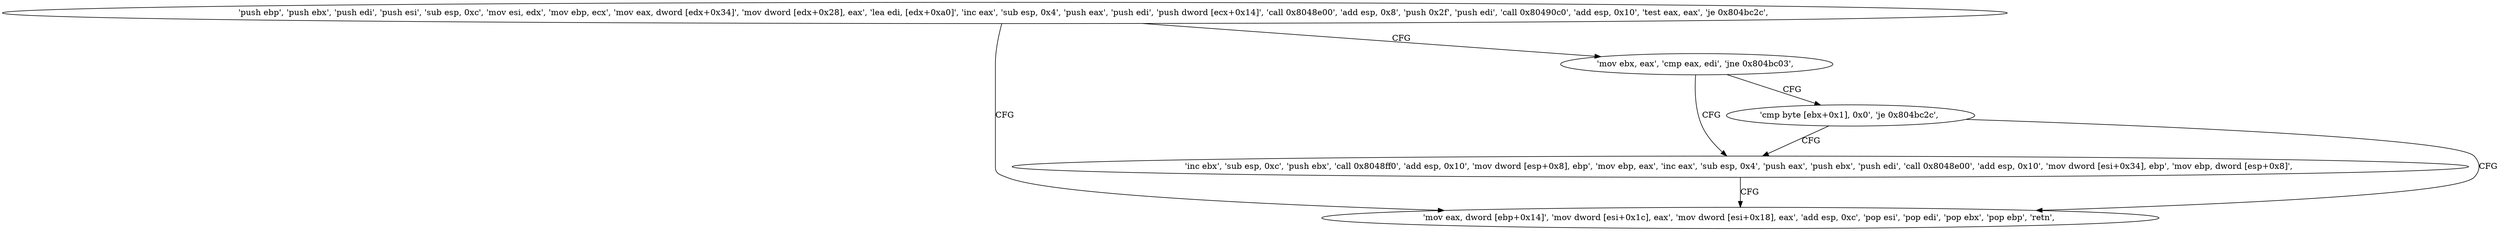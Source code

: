 digraph "func" {
"134527936" [label = "'push ebp', 'push ebx', 'push edi', 'push esi', 'sub esp, 0xc', 'mov esi, edx', 'mov ebp, ecx', 'mov eax, dword [edx+0x34]', 'mov dword [edx+0x28], eax', 'lea edi, [edx+0xa0]', 'inc eax', 'sub esp, 0x4', 'push eax', 'push edi', 'push dword [ecx+0x14]', 'call 0x8048e00', 'add esp, 0x8', 'push 0x2f', 'push edi', 'call 0x80490c0', 'add esp, 0x10', 'test eax, eax', 'je 0x804bc2c', " ]
"134528044" [label = "'mov eax, dword [ebp+0x14]', 'mov dword [esi+0x1c], eax', 'mov dword [esi+0x18], eax', 'add esp, 0xc', 'pop esi', 'pop edi', 'pop ebx', 'pop ebp', 'retn', " ]
"134527991" [label = "'mov ebx, eax', 'cmp eax, edi', 'jne 0x804bc03', " ]
"134528003" [label = "'inc ebx', 'sub esp, 0xc', 'push ebx', 'call 0x8048ff0', 'add esp, 0x10', 'mov dword [esp+0x8], ebp', 'mov ebp, eax', 'inc eax', 'sub esp, 0x4', 'push eax', 'push ebx', 'push edi', 'call 0x8048e00', 'add esp, 0x10', 'mov dword [esi+0x34], ebp', 'mov ebp, dword [esp+0x8]', " ]
"134527997" [label = "'cmp byte [ebx+0x1], 0x0', 'je 0x804bc2c', " ]
"134527936" -> "134528044" [ label = "CFG" ]
"134527936" -> "134527991" [ label = "CFG" ]
"134527991" -> "134528003" [ label = "CFG" ]
"134527991" -> "134527997" [ label = "CFG" ]
"134528003" -> "134528044" [ label = "CFG" ]
"134527997" -> "134528044" [ label = "CFG" ]
"134527997" -> "134528003" [ label = "CFG" ]
}
